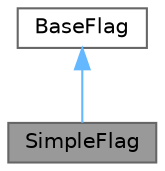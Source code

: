 digraph "SimpleFlag"
{
 // LATEX_PDF_SIZE
  bgcolor="transparent";
  edge [fontname=Helvetica,fontsize=10,labelfontname=Helvetica,labelfontsize=10];
  node [fontname=Helvetica,fontsize=10,shape=box,height=0.2,width=0.4];
  Node1 [label="SimpleFlag",height=0.2,width=0.4,color="gray40", fillcolor="grey60", style="filled", fontcolor="black",tooltip="Derived class of BaseFlag. Defines boolean flags."];
  Node2 -> Node1 [dir="back",color="steelblue1",style="solid"];
  Node2 [label="BaseFlag",height=0.2,width=0.4,color="gray40", fillcolor="white", style="filled",URL="$classBaseFlag.html",tooltip="Abstract base class for command-line flags."];
}
